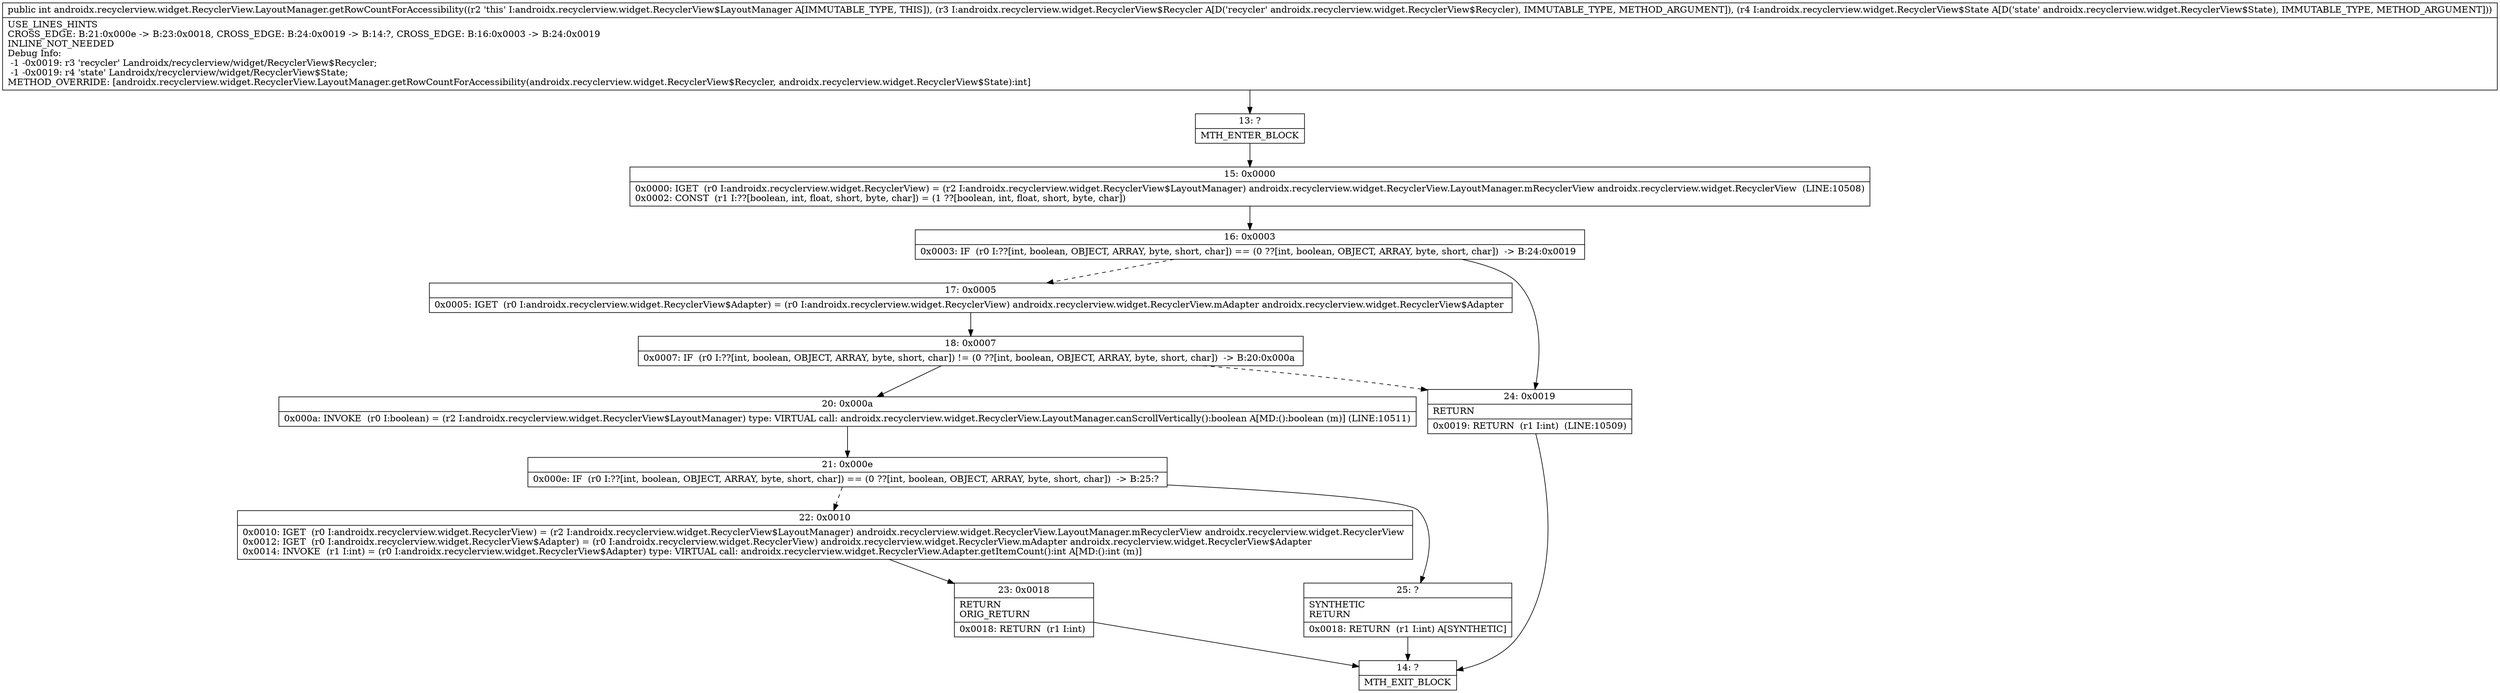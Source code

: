 digraph "CFG forandroidx.recyclerview.widget.RecyclerView.LayoutManager.getRowCountForAccessibility(Landroidx\/recyclerview\/widget\/RecyclerView$Recycler;Landroidx\/recyclerview\/widget\/RecyclerView$State;)I" {
Node_13 [shape=record,label="{13\:\ ?|MTH_ENTER_BLOCK\l}"];
Node_15 [shape=record,label="{15\:\ 0x0000|0x0000: IGET  (r0 I:androidx.recyclerview.widget.RecyclerView) = (r2 I:androidx.recyclerview.widget.RecyclerView$LayoutManager) androidx.recyclerview.widget.RecyclerView.LayoutManager.mRecyclerView androidx.recyclerview.widget.RecyclerView  (LINE:10508)\l0x0002: CONST  (r1 I:??[boolean, int, float, short, byte, char]) = (1 ??[boolean, int, float, short, byte, char]) \l}"];
Node_16 [shape=record,label="{16\:\ 0x0003|0x0003: IF  (r0 I:??[int, boolean, OBJECT, ARRAY, byte, short, char]) == (0 ??[int, boolean, OBJECT, ARRAY, byte, short, char])  \-\> B:24:0x0019 \l}"];
Node_17 [shape=record,label="{17\:\ 0x0005|0x0005: IGET  (r0 I:androidx.recyclerview.widget.RecyclerView$Adapter) = (r0 I:androidx.recyclerview.widget.RecyclerView) androidx.recyclerview.widget.RecyclerView.mAdapter androidx.recyclerview.widget.RecyclerView$Adapter \l}"];
Node_18 [shape=record,label="{18\:\ 0x0007|0x0007: IF  (r0 I:??[int, boolean, OBJECT, ARRAY, byte, short, char]) != (0 ??[int, boolean, OBJECT, ARRAY, byte, short, char])  \-\> B:20:0x000a \l}"];
Node_20 [shape=record,label="{20\:\ 0x000a|0x000a: INVOKE  (r0 I:boolean) = (r2 I:androidx.recyclerview.widget.RecyclerView$LayoutManager) type: VIRTUAL call: androidx.recyclerview.widget.RecyclerView.LayoutManager.canScrollVertically():boolean A[MD:():boolean (m)] (LINE:10511)\l}"];
Node_21 [shape=record,label="{21\:\ 0x000e|0x000e: IF  (r0 I:??[int, boolean, OBJECT, ARRAY, byte, short, char]) == (0 ??[int, boolean, OBJECT, ARRAY, byte, short, char])  \-\> B:25:? \l}"];
Node_22 [shape=record,label="{22\:\ 0x0010|0x0010: IGET  (r0 I:androidx.recyclerview.widget.RecyclerView) = (r2 I:androidx.recyclerview.widget.RecyclerView$LayoutManager) androidx.recyclerview.widget.RecyclerView.LayoutManager.mRecyclerView androidx.recyclerview.widget.RecyclerView \l0x0012: IGET  (r0 I:androidx.recyclerview.widget.RecyclerView$Adapter) = (r0 I:androidx.recyclerview.widget.RecyclerView) androidx.recyclerview.widget.RecyclerView.mAdapter androidx.recyclerview.widget.RecyclerView$Adapter \l0x0014: INVOKE  (r1 I:int) = (r0 I:androidx.recyclerview.widget.RecyclerView$Adapter) type: VIRTUAL call: androidx.recyclerview.widget.RecyclerView.Adapter.getItemCount():int A[MD:():int (m)]\l}"];
Node_23 [shape=record,label="{23\:\ 0x0018|RETURN\lORIG_RETURN\l|0x0018: RETURN  (r1 I:int) \l}"];
Node_14 [shape=record,label="{14\:\ ?|MTH_EXIT_BLOCK\l}"];
Node_25 [shape=record,label="{25\:\ ?|SYNTHETIC\lRETURN\l|0x0018: RETURN  (r1 I:int) A[SYNTHETIC]\l}"];
Node_24 [shape=record,label="{24\:\ 0x0019|RETURN\l|0x0019: RETURN  (r1 I:int)  (LINE:10509)\l}"];
MethodNode[shape=record,label="{public int androidx.recyclerview.widget.RecyclerView.LayoutManager.getRowCountForAccessibility((r2 'this' I:androidx.recyclerview.widget.RecyclerView$LayoutManager A[IMMUTABLE_TYPE, THIS]), (r3 I:androidx.recyclerview.widget.RecyclerView$Recycler A[D('recycler' androidx.recyclerview.widget.RecyclerView$Recycler), IMMUTABLE_TYPE, METHOD_ARGUMENT]), (r4 I:androidx.recyclerview.widget.RecyclerView$State A[D('state' androidx.recyclerview.widget.RecyclerView$State), IMMUTABLE_TYPE, METHOD_ARGUMENT]))  | USE_LINES_HINTS\lCROSS_EDGE: B:21:0x000e \-\> B:23:0x0018, CROSS_EDGE: B:24:0x0019 \-\> B:14:?, CROSS_EDGE: B:16:0x0003 \-\> B:24:0x0019\lINLINE_NOT_NEEDED\lDebug Info:\l  \-1 \-0x0019: r3 'recycler' Landroidx\/recyclerview\/widget\/RecyclerView$Recycler;\l  \-1 \-0x0019: r4 'state' Landroidx\/recyclerview\/widget\/RecyclerView$State;\lMETHOD_OVERRIDE: [androidx.recyclerview.widget.RecyclerView.LayoutManager.getRowCountForAccessibility(androidx.recyclerview.widget.RecyclerView$Recycler, androidx.recyclerview.widget.RecyclerView$State):int]\l}"];
MethodNode -> Node_13;Node_13 -> Node_15;
Node_15 -> Node_16;
Node_16 -> Node_17[style=dashed];
Node_16 -> Node_24;
Node_17 -> Node_18;
Node_18 -> Node_20;
Node_18 -> Node_24[style=dashed];
Node_20 -> Node_21;
Node_21 -> Node_22[style=dashed];
Node_21 -> Node_25;
Node_22 -> Node_23;
Node_23 -> Node_14;
Node_25 -> Node_14;
Node_24 -> Node_14;
}

